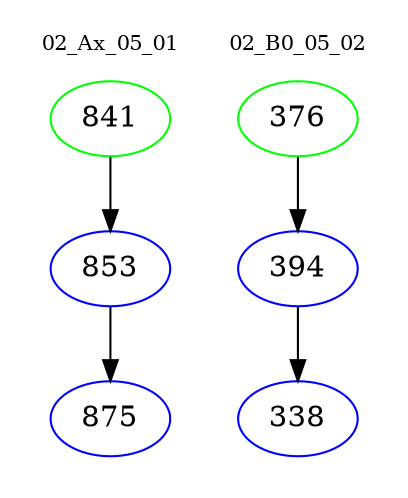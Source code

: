 digraph{
subgraph cluster_0 {
color = white
label = "02_Ax_05_01";
fontsize=10;
T0_841 [label="841", color="green"]
T0_841 -> T0_853 [color="black"]
T0_853 [label="853", color="blue"]
T0_853 -> T0_875 [color="black"]
T0_875 [label="875", color="blue"]
}
subgraph cluster_1 {
color = white
label = "02_B0_05_02";
fontsize=10;
T1_376 [label="376", color="green"]
T1_376 -> T1_394 [color="black"]
T1_394 [label="394", color="blue"]
T1_394 -> T1_338 [color="black"]
T1_338 [label="338", color="blue"]
}
}
